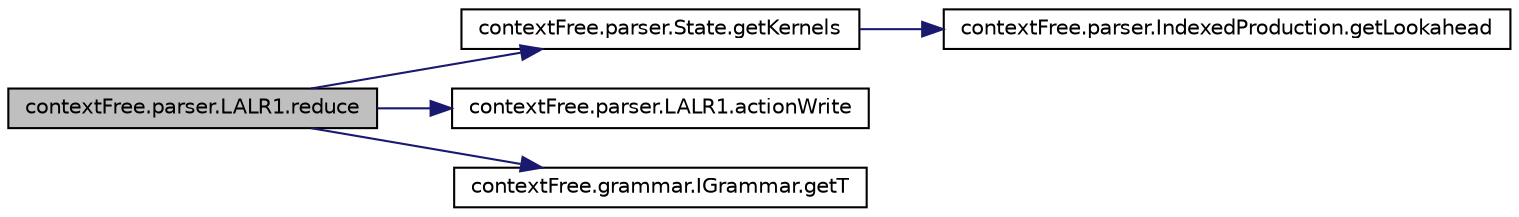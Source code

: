 digraph G
{
  edge [fontname="Helvetica",fontsize="10",labelfontname="Helvetica",labelfontsize="10"];
  node [fontname="Helvetica",fontsize="10",shape=record];
  rankdir="LR";
  Node1 [label="contextFree.parser.LALR1.reduce",height=0.2,width=0.4,color="black", fillcolor="grey75", style="filled" fontcolor="black"];
  Node1 -> Node2 [color="midnightblue",fontsize="10",style="solid"];
  Node2 [label="contextFree.parser.State.getKernels",height=0.2,width=0.4,color="black", fillcolor="white", style="filled",URL="$classcontext_free_1_1parser_1_1_state.html#a1afb2f9faa5ec548897e44cc863389ba",tooltip="return one list&lt;IndexedProduction&gt; with the kernel of a state"];
  Node2 -> Node3 [color="midnightblue",fontsize="10",style="solid"];
  Node3 [label="contextFree.parser.IndexedProduction.getLookahead",height=0.2,width=0.4,color="black", fillcolor="white", style="filled",URL="$classcontext_free_1_1parser_1_1_indexed_production.html#a94e0e318a96518ee50607e682e7f0382"];
  Node1 -> Node4 [color="midnightblue",fontsize="10",style="solid"];
  Node4 [label="contextFree.parser.LALR1.actionWrite",height=0.2,width=0.4,color="black", fillcolor="white", style="filled",URL="$classcontext_free_1_1parser_1_1_l_a_l_r1.html#a7379103379c94e377daca0022b28771e",tooltip="Writes the action Reduce or Scift in the Action table."];
  Node1 -> Node5 [color="midnightblue",fontsize="10",style="solid"];
  Node5 [label="contextFree.grammar.IGrammar.getT",height=0.2,width=0.4,color="black", fillcolor="white", style="filled",URL="$interfacecontext_free_1_1grammar_1_1_i_grammar.html#a996f5e0bed5a6ac469b764f56d420fb1",tooltip="Get terminal symbols list."];
}
